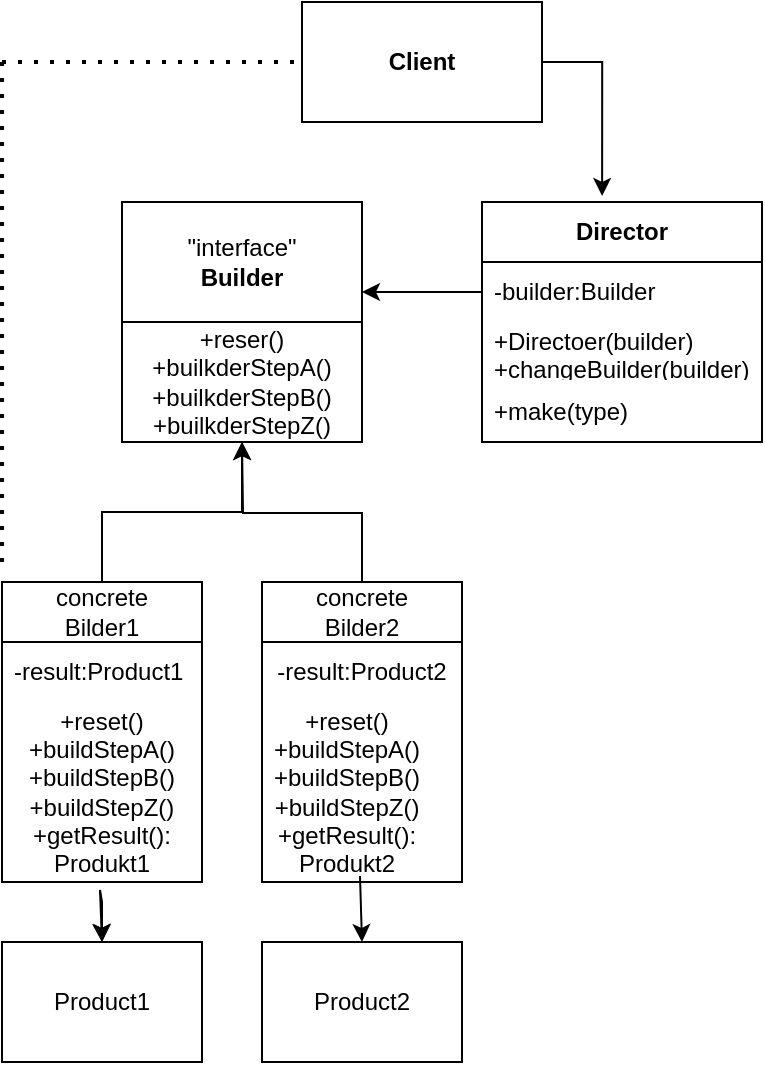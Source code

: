 <mxfile version="26.0.16">
  <diagram name="Страница — 1" id="HcBymUszkcmc0e52-K-Y">
    <mxGraphModel dx="856" dy="1621" grid="1" gridSize="10" guides="1" tooltips="1" connect="1" arrows="1" fold="1" page="1" pageScale="1" pageWidth="827" pageHeight="1169" math="0" shadow="0">
      <root>
        <mxCell id="0" />
        <mxCell id="1" parent="0" />
        <mxCell id="aN-_FmF5McJq0W527hce-25" style="edgeStyle=orthogonalEdgeStyle;rounded=0;orthogonalLoop=1;jettySize=auto;html=1;exitX=0.5;exitY=0;exitDx=0;exitDy=0;entryX=0.5;entryY=1;entryDx=0;entryDy=0;" edge="1" parent="1" source="aN-_FmF5McJq0W527hce-9" target="aN-_FmF5McJq0W527hce-24">
          <mxGeometry relative="1" as="geometry" />
        </mxCell>
        <mxCell id="aN-_FmF5McJq0W527hce-9" value="concrete&lt;div&gt;Bilder1&lt;/div&gt;" style="swimlane;fontStyle=0;childLayout=stackLayout;horizontal=1;startSize=30;horizontalStack=0;resizeParent=1;resizeParentMax=0;resizeLast=0;collapsible=1;marginBottom=0;whiteSpace=wrap;html=1;" vertex="1" parent="1">
          <mxGeometry x="50" y="160" width="100" height="150" as="geometry" />
        </mxCell>
        <mxCell id="aN-_FmF5McJq0W527hce-10" value="-result:Product1" style="text;strokeColor=none;fillColor=none;align=left;verticalAlign=middle;spacingLeft=4;spacingRight=4;overflow=hidden;points=[[0,0.5],[1,0.5]];portConstraint=eastwest;rotatable=0;whiteSpace=wrap;html=1;" vertex="1" parent="aN-_FmF5McJq0W527hce-9">
          <mxGeometry y="30" width="100" height="30" as="geometry" />
        </mxCell>
        <mxCell id="aN-_FmF5McJq0W527hce-11" value="+reset()&lt;div&gt;+buildStepA()&lt;/div&gt;&lt;div&gt;+buildStepB()&lt;/div&gt;&lt;div&gt;+buildStepZ()&lt;/div&gt;&lt;div&gt;+getResult():&lt;/div&gt;&lt;div&gt;Produkt1&lt;br&gt;&lt;div&gt;&lt;br&gt;&lt;/div&gt;&lt;/div&gt;" style="text;strokeColor=none;fillColor=none;align=center;verticalAlign=middle;spacingLeft=4;spacingRight=4;overflow=hidden;points=[[0,0.5],[1,0.5]];portConstraint=eastwest;rotatable=0;whiteSpace=wrap;html=1;" vertex="1" parent="aN-_FmF5McJq0W527hce-9">
          <mxGeometry y="60" width="100" height="90" as="geometry" />
        </mxCell>
        <mxCell id="aN-_FmF5McJq0W527hce-26" style="edgeStyle=orthogonalEdgeStyle;rounded=0;orthogonalLoop=1;jettySize=auto;html=1;exitX=0.5;exitY=0;exitDx=0;exitDy=0;" edge="1" parent="1" source="aN-_FmF5McJq0W527hce-14">
          <mxGeometry relative="1" as="geometry">
            <mxPoint x="170" y="90" as="targetPoint" />
          </mxGeometry>
        </mxCell>
        <mxCell id="aN-_FmF5McJq0W527hce-14" value="concrete&lt;div&gt;Bilder2&lt;/div&gt;" style="swimlane;fontStyle=0;childLayout=stackLayout;horizontal=1;startSize=30;horizontalStack=0;resizeParent=1;resizeParentMax=0;resizeLast=0;collapsible=1;marginBottom=0;whiteSpace=wrap;html=1;" vertex="1" parent="1">
          <mxGeometry x="180" y="160" width="100" height="150" as="geometry" />
        </mxCell>
        <mxCell id="aN-_FmF5McJq0W527hce-15" value="-result:Product2" style="text;strokeColor=none;fillColor=none;align=center;verticalAlign=middle;spacingLeft=4;spacingRight=4;overflow=hidden;points=[[0,0.5],[1,0.5]];portConstraint=eastwest;rotatable=0;whiteSpace=wrap;html=1;" vertex="1" parent="aN-_FmF5McJq0W527hce-14">
          <mxGeometry y="30" width="100" height="30" as="geometry" />
        </mxCell>
        <mxCell id="aN-_FmF5McJq0W527hce-16" value="&lt;div style=&quot;text-align: center;&quot;&gt;&lt;span style=&quot;background-color: transparent; color: light-dark(rgb(0, 0, 0), rgb(255, 255, 255));&quot;&gt;+reset()&lt;/span&gt;&lt;/div&gt;&lt;div style=&quot;text-align: center;&quot;&gt;+buildStepA()&lt;/div&gt;&lt;div style=&quot;text-align: center;&quot;&gt;+buildStepB()&lt;/div&gt;&lt;div style=&quot;text-align: center;&quot;&gt;+buildStepZ()&lt;/div&gt;&lt;div style=&quot;text-align: center;&quot;&gt;+getResult():&lt;/div&gt;&lt;div&gt;&lt;div style=&quot;text-align: center;&quot;&gt;&lt;span style=&quot;background-color: transparent; color: light-dark(rgb(0, 0, 0), rgb(255, 255, 255));&quot;&gt;Produkt2&lt;/span&gt;&lt;/div&gt;&lt;div&gt;&lt;br&gt;&lt;/div&gt;&lt;/div&gt;" style="text;strokeColor=none;fillColor=none;align=left;verticalAlign=middle;spacingLeft=4;spacingRight=4;overflow=hidden;points=[[0,0.5],[1,0.5]];portConstraint=eastwest;rotatable=0;whiteSpace=wrap;html=1;" vertex="1" parent="aN-_FmF5McJq0W527hce-14">
          <mxGeometry y="60" width="100" height="90" as="geometry" />
        </mxCell>
        <mxCell id="aN-_FmF5McJq0W527hce-17" value="Product1" style="rounded=0;whiteSpace=wrap;html=1;" vertex="1" parent="1">
          <mxGeometry x="50" y="340" width="100" height="60" as="geometry" />
        </mxCell>
        <mxCell id="aN-_FmF5McJq0W527hce-18" value="Product2" style="rounded=0;whiteSpace=wrap;html=1;" vertex="1" parent="1">
          <mxGeometry x="180" y="340" width="100" height="60" as="geometry" />
        </mxCell>
        <mxCell id="aN-_FmF5McJq0W527hce-20" value="" style="endArrow=classic;html=1;rounded=0;exitX=0.49;exitY=1.044;exitDx=0;exitDy=0;exitPerimeter=0;" edge="1" parent="1" source="aN-_FmF5McJq0W527hce-11">
          <mxGeometry width="50" height="50" relative="1" as="geometry">
            <mxPoint x="390" y="380" as="sourcePoint" />
            <mxPoint x="100" y="340" as="targetPoint" />
            <Array as="points">
              <mxPoint x="100" y="320" />
            </Array>
          </mxGeometry>
        </mxCell>
        <mxCell id="aN-_FmF5McJq0W527hce-21" value="" style="endArrow=classic;html=1;rounded=0;exitX=0.49;exitY=1.044;exitDx=0;exitDy=0;exitPerimeter=0;" edge="1" parent="1" source="aN-_FmF5McJq0W527hce-11">
          <mxGeometry width="50" height="50" relative="1" as="geometry">
            <mxPoint x="99" y="314" as="sourcePoint" />
            <mxPoint x="100" y="340" as="targetPoint" />
            <Array as="points" />
          </mxGeometry>
        </mxCell>
        <mxCell id="aN-_FmF5McJq0W527hce-23" value="" style="endArrow=classic;html=1;rounded=0;exitX=0.49;exitY=0.967;exitDx=0;exitDy=0;exitPerimeter=0;entryX=0.5;entryY=0;entryDx=0;entryDy=0;" edge="1" parent="1" source="aN-_FmF5McJq0W527hce-16" target="aN-_FmF5McJq0W527hce-18">
          <mxGeometry width="50" height="50" relative="1" as="geometry">
            <mxPoint x="390" y="380" as="sourcePoint" />
            <mxPoint x="440" y="330" as="targetPoint" />
          </mxGeometry>
        </mxCell>
        <mxCell id="aN-_FmF5McJq0W527hce-24" value="+reser()&lt;div&gt;+builkderStepA()&lt;/div&gt;&lt;div&gt;+builkderStepB()&lt;/div&gt;&lt;div&gt;+builkderStepZ()&lt;/div&gt;" style="rounded=0;whiteSpace=wrap;html=1;" vertex="1" parent="1">
          <mxGeometry x="110" y="30" width="120" height="60" as="geometry" />
        </mxCell>
        <mxCell id="aN-_FmF5McJq0W527hce-27" value="&quot;interface&quot;&lt;div&gt;&lt;b&gt;Builder&lt;/b&gt;&lt;/div&gt;" style="rounded=0;whiteSpace=wrap;html=1;" vertex="1" parent="1">
          <mxGeometry x="110" y="-30" width="120" height="60" as="geometry" />
        </mxCell>
        <mxCell id="aN-_FmF5McJq0W527hce-28" value="&lt;b&gt;Director&lt;/b&gt;" style="swimlane;fontStyle=0;childLayout=stackLayout;horizontal=1;startSize=30;horizontalStack=0;resizeParent=1;resizeParentMax=0;resizeLast=0;collapsible=1;marginBottom=0;whiteSpace=wrap;html=1;" vertex="1" parent="1">
          <mxGeometry x="290" y="-30" width="140" height="120" as="geometry" />
        </mxCell>
        <mxCell id="aN-_FmF5McJq0W527hce-29" value="-builder:Builder" style="text;strokeColor=none;fillColor=none;align=left;verticalAlign=middle;spacingLeft=4;spacingRight=4;overflow=hidden;points=[[0,0.5],[1,0.5]];portConstraint=eastwest;rotatable=0;whiteSpace=wrap;html=1;" vertex="1" parent="aN-_FmF5McJq0W527hce-28">
          <mxGeometry y="30" width="140" height="30" as="geometry" />
        </mxCell>
        <mxCell id="aN-_FmF5McJq0W527hce-30" value="+Directoer(builder)&lt;div&gt;+changeBuilder(builder)&lt;/div&gt;" style="text;strokeColor=none;fillColor=none;align=left;verticalAlign=middle;spacingLeft=4;spacingRight=4;overflow=hidden;points=[[0,0.5],[1,0.5]];portConstraint=eastwest;rotatable=0;whiteSpace=wrap;html=1;" vertex="1" parent="aN-_FmF5McJq0W527hce-28">
          <mxGeometry y="60" width="140" height="30" as="geometry" />
        </mxCell>
        <mxCell id="aN-_FmF5McJq0W527hce-31" value="+make(type)" style="text;strokeColor=none;fillColor=none;align=left;verticalAlign=middle;spacingLeft=4;spacingRight=4;overflow=hidden;points=[[0,0.5],[1,0.5]];portConstraint=eastwest;rotatable=0;whiteSpace=wrap;html=1;" vertex="1" parent="aN-_FmF5McJq0W527hce-28">
          <mxGeometry y="90" width="140" height="30" as="geometry" />
        </mxCell>
        <mxCell id="aN-_FmF5McJq0W527hce-32" value="&lt;b&gt;Client&lt;/b&gt;" style="rounded=0;whiteSpace=wrap;html=1;" vertex="1" parent="1">
          <mxGeometry x="200" y="-130" width="120" height="60" as="geometry" />
        </mxCell>
        <mxCell id="aN-_FmF5McJq0W527hce-33" style="edgeStyle=orthogonalEdgeStyle;rounded=0;orthogonalLoop=1;jettySize=auto;html=1;exitX=1;exitY=0.5;exitDx=0;exitDy=0;entryX=0.429;entryY=-0.025;entryDx=0;entryDy=0;entryPerimeter=0;" edge="1" parent="1" source="aN-_FmF5McJq0W527hce-32" target="aN-_FmF5McJq0W527hce-28">
          <mxGeometry relative="1" as="geometry" />
        </mxCell>
        <mxCell id="aN-_FmF5McJq0W527hce-34" style="edgeStyle=orthogonalEdgeStyle;rounded=0;orthogonalLoop=1;jettySize=auto;html=1;entryX=1;entryY=0.75;entryDx=0;entryDy=0;" edge="1" parent="1" source="aN-_FmF5McJq0W527hce-29" target="aN-_FmF5McJq0W527hce-27">
          <mxGeometry relative="1" as="geometry" />
        </mxCell>
        <mxCell id="aN-_FmF5McJq0W527hce-45" value="" style="endArrow=none;dashed=1;html=1;dashPattern=1 3;strokeWidth=2;rounded=0;entryX=0;entryY=0.5;entryDx=0;entryDy=0;" edge="1" parent="1" target="aN-_FmF5McJq0W527hce-32">
          <mxGeometry width="50" height="50" relative="1" as="geometry">
            <mxPoint x="50" y="-100" as="sourcePoint" />
            <mxPoint x="190" y="-100" as="targetPoint" />
          </mxGeometry>
        </mxCell>
        <mxCell id="aN-_FmF5McJq0W527hce-48" value="" style="endArrow=none;dashed=1;html=1;dashPattern=1 3;strokeWidth=2;rounded=0;entryX=0;entryY=0.5;entryDx=0;entryDy=0;" edge="1" parent="1" target="aN-_FmF5McJq0W527hce-32">
          <mxGeometry width="50" height="50" relative="1" as="geometry">
            <mxPoint x="50" y="-100" as="sourcePoint" />
            <mxPoint x="200" y="-100" as="targetPoint" />
          </mxGeometry>
        </mxCell>
        <mxCell id="aN-_FmF5McJq0W527hce-49" value="" style="endArrow=none;dashed=1;html=1;dashPattern=1 3;strokeWidth=2;rounded=0;entryX=0;entryY=0.5;entryDx=0;entryDy=0;" edge="1" parent="1" target="aN-_FmF5McJq0W527hce-32">
          <mxGeometry width="50" height="50" relative="1" as="geometry">
            <mxPoint x="50" y="-100" as="sourcePoint" />
            <mxPoint x="200" y="-100" as="targetPoint" />
          </mxGeometry>
        </mxCell>
        <mxCell id="aN-_FmF5McJq0W527hce-50" value="" style="endArrow=none;dashed=1;html=1;dashPattern=1 3;strokeWidth=2;rounded=0;" edge="1" parent="1">
          <mxGeometry width="50" height="50" relative="1" as="geometry">
            <mxPoint x="50" y="150" as="sourcePoint" />
            <mxPoint x="50" y="-100" as="targetPoint" />
          </mxGeometry>
        </mxCell>
      </root>
    </mxGraphModel>
  </diagram>
</mxfile>
